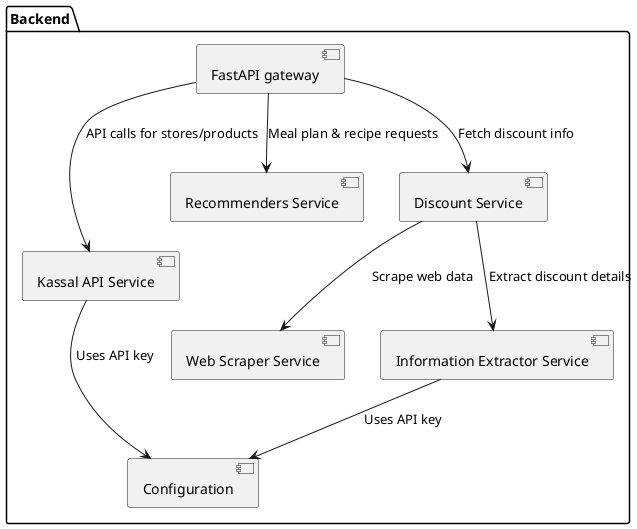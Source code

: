 @startuml
' Define the components
package "Backend" as API {
    component "FastAPI gateway" as FastAPIApp
    component "Configuration" as Config
    component "Kassal API Service" as KassalAPI
    component "Recommenders Service" as Recommenders
    component "Discount Service" as DiscountService
    component "Web Scraper Service" as WebScraper
    component "Information Extractor Service" as InfoExtractor
}


' Define the relationships between components
FastAPIApp --> KassalAPI: "API calls for stores/products"
FastAPIApp --> Recommenders: "Meal plan & recipe requests"
FastAPIApp --> DiscountService: "Fetch discount info"

KassalAPI --> Config: "Uses API key"
InfoExtractor --> Config: "Uses API key"

DiscountService --> WebScraper: "Scrape web data"
DiscountService --> InfoExtractor: "Extract discount details"

@enduml
